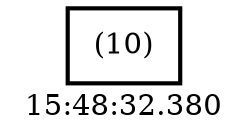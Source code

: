 digraph  g{ graph[label = "15:48:32.380"]
node [shape=rectangle, color=black, fontcolor=black, style=bold] edge [color=black] 0 [label="(10)"] ; 
}

